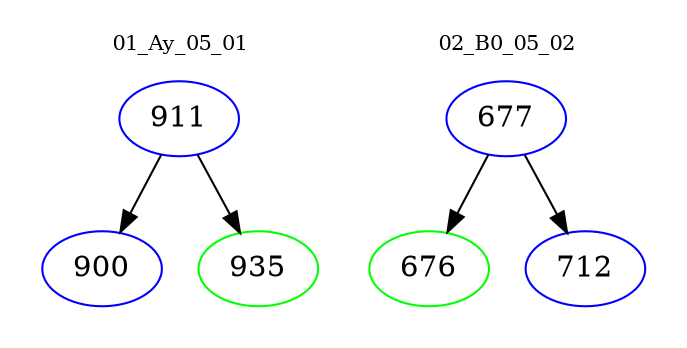 digraph{
subgraph cluster_0 {
color = white
label = "01_Ay_05_01";
fontsize=10;
T0_911 [label="911", color="blue"]
T0_911 -> T0_900 [color="black"]
T0_900 [label="900", color="blue"]
T0_911 -> T0_935 [color="black"]
T0_935 [label="935", color="green"]
}
subgraph cluster_1 {
color = white
label = "02_B0_05_02";
fontsize=10;
T1_677 [label="677", color="blue"]
T1_677 -> T1_676 [color="black"]
T1_676 [label="676", color="green"]
T1_677 -> T1_712 [color="black"]
T1_712 [label="712", color="blue"]
}
}
